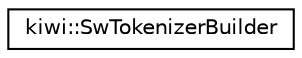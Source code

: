 digraph "Graphical Class Hierarchy"
{
 // LATEX_PDF_SIZE
  edge [fontname="Helvetica",fontsize="10",labelfontname="Helvetica",labelfontsize="10"];
  node [fontname="Helvetica",fontsize="10",shape=record];
  rankdir="LR";
  Node0 [label="kiwi::SwTokenizerBuilder",height=0.2,width=0.4,color="black", fillcolor="white", style="filled",URL="$classkiwi_1_1SwTokenizerBuilder.html",tooltip=" "];
}
